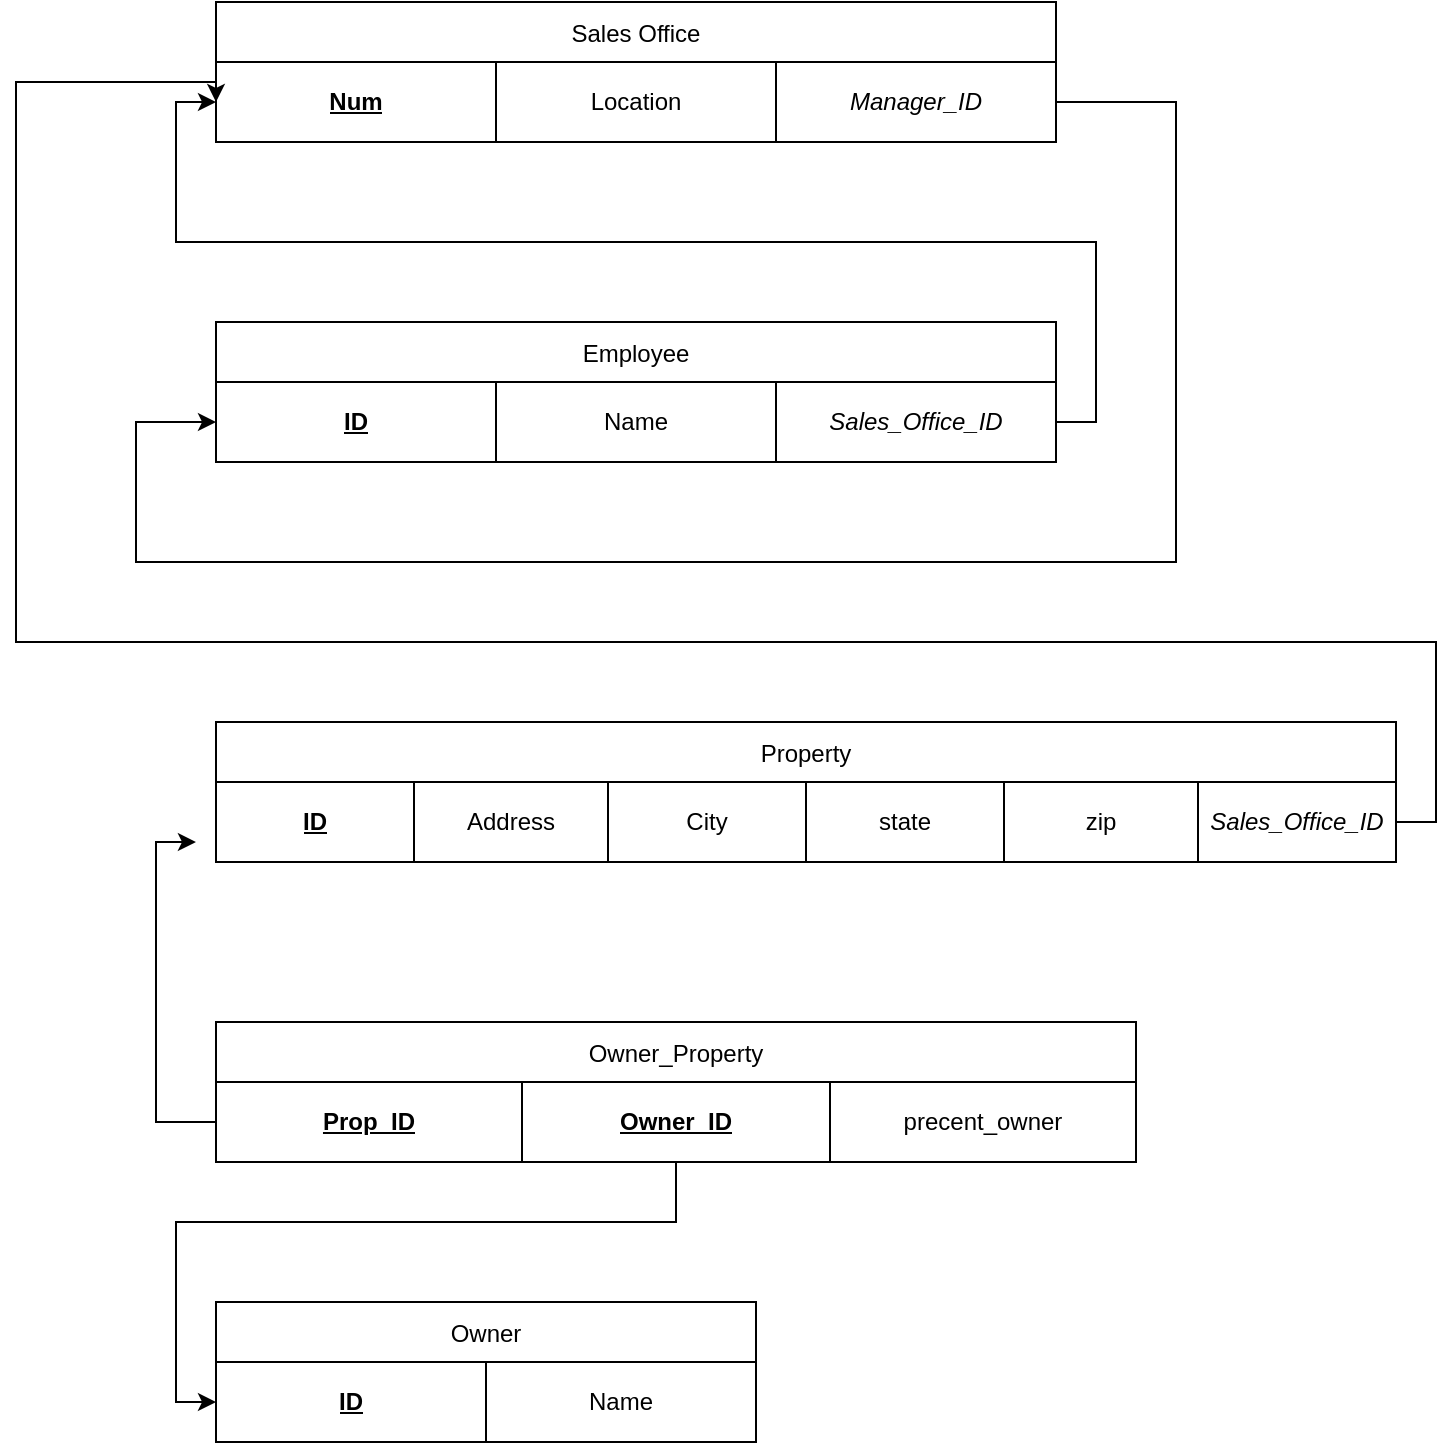 <mxfile version="24.6.4" type="device">
  <diagram name="Page-1" id="MMvq1z8jh12kPpUApBAT">
    <mxGraphModel dx="1290" dy="669" grid="1" gridSize="10" guides="1" tooltips="1" connect="1" arrows="1" fold="1" page="1" pageScale="1" pageWidth="850" pageHeight="1100" math="0" shadow="0">
      <root>
        <mxCell id="0" />
        <mxCell id="1" parent="0" />
        <mxCell id="E30wssuOc87t6dwBFSik-1" value="Sales Office" style="shape=table;startSize=30;container=1;collapsible=0;childLayout=tableLayout;" vertex="1" parent="1">
          <mxGeometry x="160" y="80" width="420" height="70" as="geometry" />
        </mxCell>
        <mxCell id="E30wssuOc87t6dwBFSik-2" value="" style="shape=tableRow;horizontal=0;startSize=0;swimlaneHead=0;swimlaneBody=0;strokeColor=inherit;top=0;left=0;bottom=0;right=0;collapsible=0;dropTarget=0;fillColor=none;points=[[0,0.5],[1,0.5]];portConstraint=eastwest;" vertex="1" parent="E30wssuOc87t6dwBFSik-1">
          <mxGeometry y="30" width="420" height="40" as="geometry" />
        </mxCell>
        <mxCell id="E30wssuOc87t6dwBFSik-3" value="&lt;b&gt;&lt;u&gt;Num&lt;/u&gt;&lt;/b&gt;" style="shape=partialRectangle;html=1;whiteSpace=wrap;connectable=0;strokeColor=inherit;overflow=hidden;fillColor=none;top=0;left=0;bottom=0;right=0;pointerEvents=1;" vertex="1" parent="E30wssuOc87t6dwBFSik-2">
          <mxGeometry width="140" height="40" as="geometry">
            <mxRectangle width="140" height="40" as="alternateBounds" />
          </mxGeometry>
        </mxCell>
        <mxCell id="E30wssuOc87t6dwBFSik-4" value="Location" style="shape=partialRectangle;html=1;whiteSpace=wrap;connectable=0;strokeColor=inherit;overflow=hidden;fillColor=none;top=0;left=0;bottom=0;right=0;pointerEvents=1;" vertex="1" parent="E30wssuOc87t6dwBFSik-2">
          <mxGeometry x="140" width="140" height="40" as="geometry">
            <mxRectangle width="140" height="40" as="alternateBounds" />
          </mxGeometry>
        </mxCell>
        <mxCell id="E30wssuOc87t6dwBFSik-9" value="&lt;i&gt;Manager_ID&lt;/i&gt;" style="shape=partialRectangle;html=1;whiteSpace=wrap;connectable=0;strokeColor=inherit;overflow=hidden;fillColor=none;top=0;left=0;bottom=0;right=0;pointerEvents=1;" vertex="1" parent="E30wssuOc87t6dwBFSik-2">
          <mxGeometry x="280" width="140" height="40" as="geometry">
            <mxRectangle width="140" height="40" as="alternateBounds" />
          </mxGeometry>
        </mxCell>
        <mxCell id="E30wssuOc87t6dwBFSik-5" value="Employee" style="shape=table;startSize=30;container=1;collapsible=0;childLayout=tableLayout;" vertex="1" parent="1">
          <mxGeometry x="160" y="240" width="420" height="70" as="geometry" />
        </mxCell>
        <mxCell id="E30wssuOc87t6dwBFSik-6" value="" style="shape=tableRow;horizontal=0;startSize=0;swimlaneHead=0;swimlaneBody=0;strokeColor=inherit;top=0;left=0;bottom=0;right=0;collapsible=0;dropTarget=0;fillColor=none;points=[[0,0.5],[1,0.5]];portConstraint=eastwest;" vertex="1" parent="E30wssuOc87t6dwBFSik-5">
          <mxGeometry y="30" width="420" height="40" as="geometry" />
        </mxCell>
        <mxCell id="E30wssuOc87t6dwBFSik-7" value="&lt;b&gt;&lt;u&gt;ID&lt;/u&gt;&lt;/b&gt;" style="shape=partialRectangle;html=1;whiteSpace=wrap;connectable=0;strokeColor=inherit;overflow=hidden;fillColor=none;top=0;left=0;bottom=0;right=0;pointerEvents=1;" vertex="1" parent="E30wssuOc87t6dwBFSik-6">
          <mxGeometry width="140" height="40" as="geometry">
            <mxRectangle width="140" height="40" as="alternateBounds" />
          </mxGeometry>
        </mxCell>
        <mxCell id="E30wssuOc87t6dwBFSik-8" value="Name" style="shape=partialRectangle;html=1;whiteSpace=wrap;connectable=0;strokeColor=inherit;overflow=hidden;fillColor=none;top=0;left=0;bottom=0;right=0;pointerEvents=1;" vertex="1" parent="E30wssuOc87t6dwBFSik-6">
          <mxGeometry x="140" width="140" height="40" as="geometry">
            <mxRectangle width="140" height="40" as="alternateBounds" />
          </mxGeometry>
        </mxCell>
        <mxCell id="E30wssuOc87t6dwBFSik-10" value="&lt;i&gt;Sales_Office_ID&lt;/i&gt;" style="shape=partialRectangle;html=1;whiteSpace=wrap;connectable=0;strokeColor=inherit;overflow=hidden;fillColor=none;top=0;left=0;bottom=0;right=0;pointerEvents=1;" vertex="1" parent="E30wssuOc87t6dwBFSik-6">
          <mxGeometry x="280" width="140" height="40" as="geometry">
            <mxRectangle width="140" height="40" as="alternateBounds" />
          </mxGeometry>
        </mxCell>
        <mxCell id="E30wssuOc87t6dwBFSik-11" style="edgeStyle=orthogonalEdgeStyle;rounded=0;orthogonalLoop=1;jettySize=auto;html=1;exitX=1;exitY=0.5;exitDx=0;exitDy=0;entryX=0;entryY=0.5;entryDx=0;entryDy=0;" edge="1" parent="1" source="E30wssuOc87t6dwBFSik-6" target="E30wssuOc87t6dwBFSik-2">
          <mxGeometry relative="1" as="geometry">
            <Array as="points">
              <mxPoint x="600" y="290" />
              <mxPoint x="600" y="200" />
              <mxPoint x="140" y="200" />
              <mxPoint x="140" y="130" />
            </Array>
          </mxGeometry>
        </mxCell>
        <mxCell id="E30wssuOc87t6dwBFSik-12" style="edgeStyle=orthogonalEdgeStyle;rounded=0;orthogonalLoop=1;jettySize=auto;html=1;exitX=1;exitY=0.5;exitDx=0;exitDy=0;entryX=0;entryY=0.5;entryDx=0;entryDy=0;" edge="1" parent="1" source="E30wssuOc87t6dwBFSik-2" target="E30wssuOc87t6dwBFSik-6">
          <mxGeometry relative="1" as="geometry">
            <Array as="points">
              <mxPoint x="640" y="130" />
              <mxPoint x="640" y="360" />
              <mxPoint x="120" y="360" />
              <mxPoint x="120" y="290" />
            </Array>
          </mxGeometry>
        </mxCell>
        <mxCell id="E30wssuOc87t6dwBFSik-13" value="Property" style="shape=table;startSize=30;container=1;collapsible=0;childLayout=tableLayout;" vertex="1" parent="1">
          <mxGeometry x="160" y="440" width="590" height="70" as="geometry" />
        </mxCell>
        <mxCell id="E30wssuOc87t6dwBFSik-14" value="" style="shape=tableRow;horizontal=0;startSize=0;swimlaneHead=0;swimlaneBody=0;strokeColor=inherit;top=0;left=0;bottom=0;right=0;collapsible=0;dropTarget=0;fillColor=none;points=[[0,0.5],[1,0.5]];portConstraint=eastwest;" vertex="1" parent="E30wssuOc87t6dwBFSik-13">
          <mxGeometry y="30" width="590" height="40" as="geometry" />
        </mxCell>
        <mxCell id="E30wssuOc87t6dwBFSik-15" value="&lt;u&gt;&lt;b&gt;ID&lt;/b&gt;&lt;/u&gt;" style="shape=partialRectangle;html=1;whiteSpace=wrap;connectable=0;strokeColor=inherit;overflow=hidden;fillColor=none;top=0;left=0;bottom=0;right=0;pointerEvents=1;" vertex="1" parent="E30wssuOc87t6dwBFSik-14">
          <mxGeometry width="99" height="40" as="geometry">
            <mxRectangle width="99" height="40" as="alternateBounds" />
          </mxGeometry>
        </mxCell>
        <mxCell id="E30wssuOc87t6dwBFSik-16" value="Address" style="shape=partialRectangle;html=1;whiteSpace=wrap;connectable=0;strokeColor=inherit;overflow=hidden;fillColor=none;top=0;left=0;bottom=0;right=0;pointerEvents=1;" vertex="1" parent="E30wssuOc87t6dwBFSik-14">
          <mxGeometry x="99" width="97" height="40" as="geometry">
            <mxRectangle width="97" height="40" as="alternateBounds" />
          </mxGeometry>
        </mxCell>
        <mxCell id="E30wssuOc87t6dwBFSik-17" value="City" style="shape=partialRectangle;html=1;whiteSpace=wrap;connectable=0;strokeColor=inherit;overflow=hidden;fillColor=none;top=0;left=0;bottom=0;right=0;pointerEvents=1;" vertex="1" parent="E30wssuOc87t6dwBFSik-14">
          <mxGeometry x="196" width="99" height="40" as="geometry">
            <mxRectangle width="99" height="40" as="alternateBounds" />
          </mxGeometry>
        </mxCell>
        <mxCell id="E30wssuOc87t6dwBFSik-18" value="state" style="shape=partialRectangle;html=1;whiteSpace=wrap;connectable=0;strokeColor=inherit;overflow=hidden;fillColor=none;top=0;left=0;bottom=0;right=0;pointerEvents=1;" vertex="1" parent="E30wssuOc87t6dwBFSik-14">
          <mxGeometry x="295" width="99" height="40" as="geometry">
            <mxRectangle width="99" height="40" as="alternateBounds" />
          </mxGeometry>
        </mxCell>
        <mxCell id="E30wssuOc87t6dwBFSik-19" value="zip" style="shape=partialRectangle;html=1;whiteSpace=wrap;connectable=0;strokeColor=inherit;overflow=hidden;fillColor=none;top=0;left=0;bottom=0;right=0;pointerEvents=1;" vertex="1" parent="E30wssuOc87t6dwBFSik-14">
          <mxGeometry x="394" width="97" height="40" as="geometry">
            <mxRectangle width="97" height="40" as="alternateBounds" />
          </mxGeometry>
        </mxCell>
        <mxCell id="E30wssuOc87t6dwBFSik-20" value="&lt;i&gt;Sales_Office_ID&lt;/i&gt;" style="shape=partialRectangle;html=1;whiteSpace=wrap;connectable=0;strokeColor=inherit;overflow=hidden;fillColor=none;top=0;left=0;bottom=0;right=0;pointerEvents=1;" vertex="1" parent="E30wssuOc87t6dwBFSik-14">
          <mxGeometry x="491" width="99" height="40" as="geometry">
            <mxRectangle width="99" height="40" as="alternateBounds" />
          </mxGeometry>
        </mxCell>
        <mxCell id="E30wssuOc87t6dwBFSik-21" style="edgeStyle=orthogonalEdgeStyle;rounded=0;orthogonalLoop=1;jettySize=auto;html=1;exitX=1;exitY=0.5;exitDx=0;exitDy=0;entryX=0;entryY=0.5;entryDx=0;entryDy=0;" edge="1" parent="1" source="E30wssuOc87t6dwBFSik-14" target="E30wssuOc87t6dwBFSik-2">
          <mxGeometry relative="1" as="geometry">
            <Array as="points">
              <mxPoint x="770" y="490" />
              <mxPoint x="770" y="400" />
              <mxPoint x="60" y="400" />
              <mxPoint x="60" y="120" />
              <mxPoint x="160" y="120" />
            </Array>
          </mxGeometry>
        </mxCell>
        <mxCell id="E30wssuOc87t6dwBFSik-22" value="Owner" style="shape=table;startSize=30;container=1;collapsible=0;childLayout=tableLayout;" vertex="1" parent="1">
          <mxGeometry x="160" y="730" width="270" height="70" as="geometry" />
        </mxCell>
        <mxCell id="E30wssuOc87t6dwBFSik-23" value="" style="shape=tableRow;horizontal=0;startSize=0;swimlaneHead=0;swimlaneBody=0;strokeColor=inherit;top=0;left=0;bottom=0;right=0;collapsible=0;dropTarget=0;fillColor=none;points=[[0,0.5],[1,0.5]];portConstraint=eastwest;" vertex="1" parent="E30wssuOc87t6dwBFSik-22">
          <mxGeometry y="30" width="270" height="40" as="geometry" />
        </mxCell>
        <mxCell id="E30wssuOc87t6dwBFSik-24" value="&lt;b&gt;&lt;u&gt;ID&lt;/u&gt;&lt;/b&gt;" style="shape=partialRectangle;html=1;whiteSpace=wrap;connectable=0;strokeColor=inherit;overflow=hidden;fillColor=none;top=0;left=0;bottom=0;right=0;pointerEvents=1;" vertex="1" parent="E30wssuOc87t6dwBFSik-23">
          <mxGeometry width="135" height="40" as="geometry">
            <mxRectangle width="135" height="40" as="alternateBounds" />
          </mxGeometry>
        </mxCell>
        <mxCell id="E30wssuOc87t6dwBFSik-25" value="Name" style="shape=partialRectangle;html=1;whiteSpace=wrap;connectable=0;strokeColor=inherit;overflow=hidden;fillColor=none;top=0;left=0;bottom=0;right=0;pointerEvents=1;" vertex="1" parent="E30wssuOc87t6dwBFSik-23">
          <mxGeometry x="135" width="135" height="40" as="geometry">
            <mxRectangle width="135" height="40" as="alternateBounds" />
          </mxGeometry>
        </mxCell>
        <mxCell id="E30wssuOc87t6dwBFSik-26" value="Owner_Property" style="shape=table;startSize=30;container=1;collapsible=0;childLayout=tableLayout;" vertex="1" parent="1">
          <mxGeometry x="160" y="590" width="460" height="70" as="geometry" />
        </mxCell>
        <mxCell id="E30wssuOc87t6dwBFSik-27" value="" style="shape=tableRow;horizontal=0;startSize=0;swimlaneHead=0;swimlaneBody=0;strokeColor=inherit;top=0;left=0;bottom=0;right=0;collapsible=0;dropTarget=0;fillColor=none;points=[[0,0.5],[1,0.5]];portConstraint=eastwest;" vertex="1" parent="E30wssuOc87t6dwBFSik-26">
          <mxGeometry y="30" width="460" height="40" as="geometry" />
        </mxCell>
        <mxCell id="E30wssuOc87t6dwBFSik-28" value="&lt;b&gt;&lt;u&gt;Prop_ID&lt;/u&gt;&lt;/b&gt;" style="shape=partialRectangle;html=1;whiteSpace=wrap;connectable=0;strokeColor=inherit;overflow=hidden;fillColor=none;top=0;left=0;bottom=0;right=0;pointerEvents=1;" vertex="1" parent="E30wssuOc87t6dwBFSik-27">
          <mxGeometry width="153" height="40" as="geometry">
            <mxRectangle width="153" height="40" as="alternateBounds" />
          </mxGeometry>
        </mxCell>
        <mxCell id="E30wssuOc87t6dwBFSik-29" value="&lt;b&gt;&lt;u&gt;Owner_ID&lt;/u&gt;&lt;/b&gt;" style="shape=partialRectangle;html=1;whiteSpace=wrap;connectable=0;strokeColor=inherit;overflow=hidden;fillColor=none;top=0;left=0;bottom=0;right=0;pointerEvents=1;" vertex="1" parent="E30wssuOc87t6dwBFSik-27">
          <mxGeometry x="153" width="154" height="40" as="geometry">
            <mxRectangle width="154" height="40" as="alternateBounds" />
          </mxGeometry>
        </mxCell>
        <mxCell id="E30wssuOc87t6dwBFSik-30" value="precent_owner" style="shape=partialRectangle;html=1;whiteSpace=wrap;connectable=0;strokeColor=inherit;overflow=hidden;fillColor=none;top=0;left=0;bottom=0;right=0;pointerEvents=1;" vertex="1" parent="E30wssuOc87t6dwBFSik-27">
          <mxGeometry x="307" width="153" height="40" as="geometry">
            <mxRectangle width="153" height="40" as="alternateBounds" />
          </mxGeometry>
        </mxCell>
        <mxCell id="E30wssuOc87t6dwBFSik-36" style="edgeStyle=orthogonalEdgeStyle;rounded=0;orthogonalLoop=1;jettySize=auto;html=1;entryX=-0.017;entryY=0.75;entryDx=0;entryDy=0;entryPerimeter=0;" edge="1" parent="1" source="E30wssuOc87t6dwBFSik-27" target="E30wssuOc87t6dwBFSik-14">
          <mxGeometry relative="1" as="geometry">
            <Array as="points">
              <mxPoint x="130" y="640" />
              <mxPoint x="130" y="500" />
            </Array>
          </mxGeometry>
        </mxCell>
        <mxCell id="E30wssuOc87t6dwBFSik-37" style="edgeStyle=orthogonalEdgeStyle;rounded=0;orthogonalLoop=1;jettySize=auto;html=1;entryX=0;entryY=0.5;entryDx=0;entryDy=0;" edge="1" parent="1" source="E30wssuOc87t6dwBFSik-27" target="E30wssuOc87t6dwBFSik-23">
          <mxGeometry relative="1" as="geometry">
            <Array as="points">
              <mxPoint x="390" y="690" />
              <mxPoint x="140" y="690" />
              <mxPoint x="140" y="780" />
            </Array>
          </mxGeometry>
        </mxCell>
      </root>
    </mxGraphModel>
  </diagram>
</mxfile>
